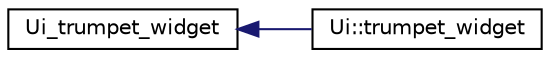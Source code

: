 digraph "Graphical Class Hierarchy"
{
  edge [fontname="Helvetica",fontsize="10",labelfontname="Helvetica",labelfontsize="10"];
  node [fontname="Helvetica",fontsize="10",shape=record];
  rankdir="LR";
  Node0 [label="Ui_trumpet_widget",height=0.2,width=0.4,color="black", fillcolor="white", style="filled",URL="$classUi__trumpet__widget.html"];
  Node0 -> Node1 [dir="back",color="midnightblue",fontsize="10",style="solid",fontname="Helvetica"];
  Node1 [label="Ui::trumpet_widget",height=0.2,width=0.4,color="black", fillcolor="white", style="filled",URL="$classUi_1_1trumpet__widget.html"];
}
